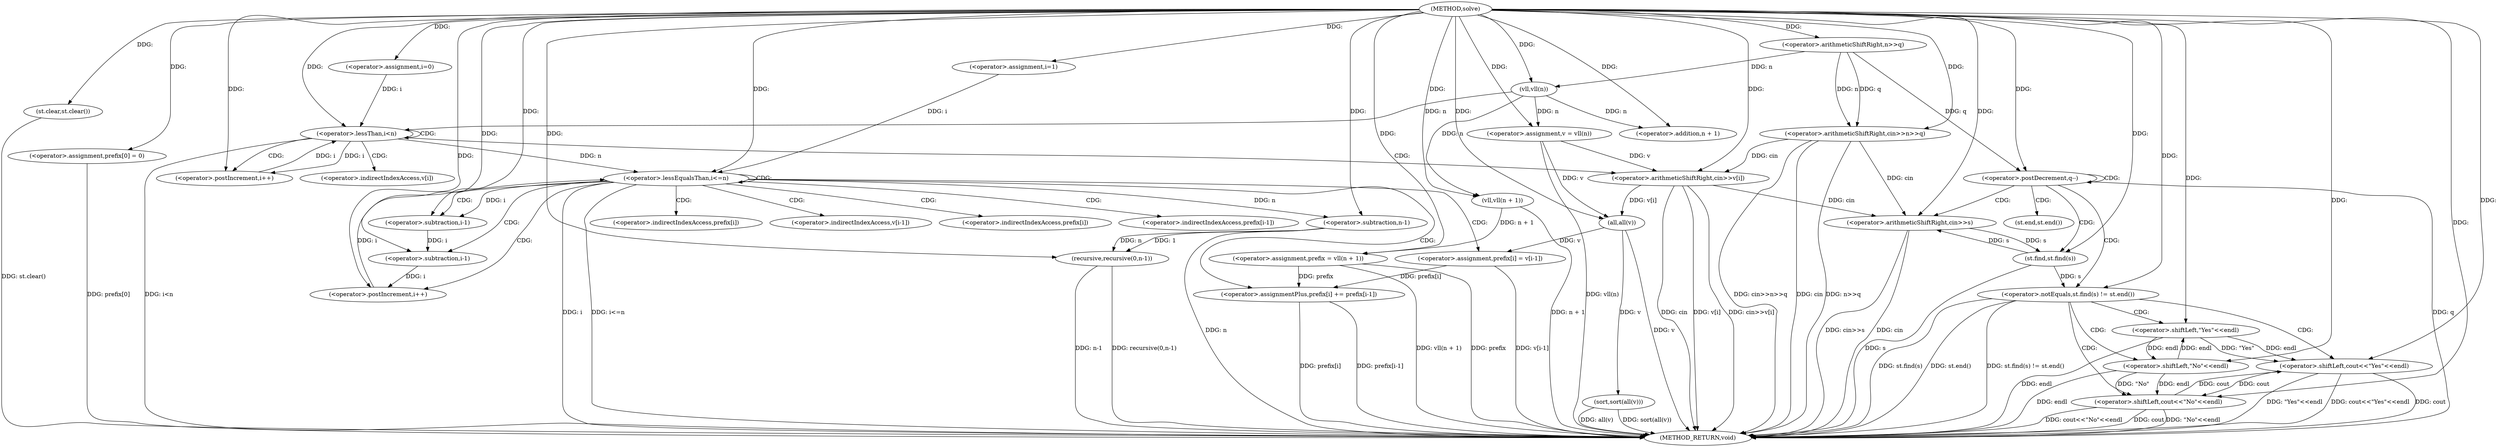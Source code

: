 digraph "solve" {  
"1000188" [label = "(METHOD,solve)" ]
"1000289" [label = "(METHOD_RETURN,void)" ]
"1000190" [label = "(<operator>.arithmeticShiftRight,cin>>n>>q)" ]
"1000195" [label = "(<operator>.assignment,v = vll(n))" ]
"1000199" [label = "(<operator>.assignment,prefix = vll(n + 1))" ]
"1000205" [label = "(st.clear,st.clear())" ]
"1000206" [label = "(<operator>.assignment,prefix[0] = 0)" ]
"1000226" [label = "(sort,sort(all(v)))" ]
"1000258" [label = "(recursive,recursive(0,n-1))" ]
"1000213" [label = "(<operator>.assignment,i=0)" ]
"1000216" [label = "(<operator>.lessThan,i<n)" ]
"1000219" [label = "(<operator>.postIncrement,i++)" ]
"1000221" [label = "(<operator>.arithmeticShiftRight,cin>>v[i])" ]
"1000231" [label = "(<operator>.assignment,i=1)" ]
"1000234" [label = "(<operator>.lessEqualsThan,i<=n)" ]
"1000237" [label = "(<operator>.postIncrement,i++)" ]
"1000264" [label = "(<operator>.postDecrement,q--)" ]
"1000192" [label = "(<operator>.arithmeticShiftRight,n>>q)" ]
"1000197" [label = "(vll,vll(n))" ]
"1000201" [label = "(vll,vll(n + 1))" ]
"1000227" [label = "(all,all(v))" ]
"1000240" [label = "(<operator>.assignment,prefix[i] = v[i-1])" ]
"1000249" [label = "(<operator>.assignmentPlus,prefix[i] += prefix[i-1])" ]
"1000260" [label = "(<operator>.subtraction,n-1)" ]
"1000268" [label = "(<operator>.arithmeticShiftRight,cin>>s)" ]
"1000202" [label = "(<operator>.addition,n + 1)" ]
"1000272" [label = "(<operator>.notEquals,st.find(s) != st.end())" ]
"1000277" [label = "(<operator>.shiftLeft,cout<<\"Yes\"<<endl)" ]
"1000246" [label = "(<operator>.subtraction,i-1)" ]
"1000255" [label = "(<operator>.subtraction,i-1)" ]
"1000273" [label = "(st.find,st.find(s))" ]
"1000284" [label = "(<operator>.shiftLeft,cout<<\"No\"<<endl)" ]
"1000279" [label = "(<operator>.shiftLeft,\"Yes\"<<endl)" ]
"1000286" [label = "(<operator>.shiftLeft,\"No\"<<endl)" ]
"1000223" [label = "(<operator>.indirectIndexAccess,v[i])" ]
"1000241" [label = "(<operator>.indirectIndexAccess,prefix[i])" ]
"1000244" [label = "(<operator>.indirectIndexAccess,v[i-1])" ]
"1000250" [label = "(<operator>.indirectIndexAccess,prefix[i])" ]
"1000253" [label = "(<operator>.indirectIndexAccess,prefix[i-1])" ]
"1000275" [label = "(st.end,st.end())" ]
  "1000190" -> "1000289"  [ label = "DDG: cin"] 
  "1000190" -> "1000289"  [ label = "DDG: n>>q"] 
  "1000190" -> "1000289"  [ label = "DDG: cin>>n>>q"] 
  "1000195" -> "1000289"  [ label = "DDG: vll(n)"] 
  "1000199" -> "1000289"  [ label = "DDG: prefix"] 
  "1000201" -> "1000289"  [ label = "DDG: n + 1"] 
  "1000199" -> "1000289"  [ label = "DDG: vll(n + 1)"] 
  "1000205" -> "1000289"  [ label = "DDG: st.clear()"] 
  "1000206" -> "1000289"  [ label = "DDG: prefix[0]"] 
  "1000216" -> "1000289"  [ label = "DDG: i<n"] 
  "1000227" -> "1000289"  [ label = "DDG: v"] 
  "1000226" -> "1000289"  [ label = "DDG: all(v)"] 
  "1000226" -> "1000289"  [ label = "DDG: sort(all(v))"] 
  "1000234" -> "1000289"  [ label = "DDG: i"] 
  "1000234" -> "1000289"  [ label = "DDG: i<=n"] 
  "1000260" -> "1000289"  [ label = "DDG: n"] 
  "1000258" -> "1000289"  [ label = "DDG: n-1"] 
  "1000258" -> "1000289"  [ label = "DDG: recursive(0,n-1)"] 
  "1000264" -> "1000289"  [ label = "DDG: q"] 
  "1000268" -> "1000289"  [ label = "DDG: cin"] 
  "1000268" -> "1000289"  [ label = "DDG: cin>>s"] 
  "1000273" -> "1000289"  [ label = "DDG: s"] 
  "1000272" -> "1000289"  [ label = "DDG: st.find(s)"] 
  "1000272" -> "1000289"  [ label = "DDG: st.end()"] 
  "1000272" -> "1000289"  [ label = "DDG: st.find(s) != st.end()"] 
  "1000284" -> "1000289"  [ label = "DDG: cout"] 
  "1000286" -> "1000289"  [ label = "DDG: endl"] 
  "1000284" -> "1000289"  [ label = "DDG: \"No\"<<endl"] 
  "1000284" -> "1000289"  [ label = "DDG: cout<<\"No\"<<endl"] 
  "1000277" -> "1000289"  [ label = "DDG: cout"] 
  "1000279" -> "1000289"  [ label = "DDG: endl"] 
  "1000277" -> "1000289"  [ label = "DDG: \"Yes\"<<endl"] 
  "1000277" -> "1000289"  [ label = "DDG: cout<<\"Yes\"<<endl"] 
  "1000240" -> "1000289"  [ label = "DDG: v[i-1]"] 
  "1000249" -> "1000289"  [ label = "DDG: prefix[i]"] 
  "1000249" -> "1000289"  [ label = "DDG: prefix[i-1]"] 
  "1000221" -> "1000289"  [ label = "DDG: cin"] 
  "1000221" -> "1000289"  [ label = "DDG: v[i]"] 
  "1000221" -> "1000289"  [ label = "DDG: cin>>v[i]"] 
  "1000197" -> "1000195"  [ label = "DDG: n"] 
  "1000201" -> "1000199"  [ label = "DDG: n + 1"] 
  "1000188" -> "1000205"  [ label = "DDG: "] 
  "1000188" -> "1000206"  [ label = "DDG: "] 
  "1000188" -> "1000190"  [ label = "DDG: "] 
  "1000192" -> "1000190"  [ label = "DDG: n"] 
  "1000192" -> "1000190"  [ label = "DDG: q"] 
  "1000188" -> "1000195"  [ label = "DDG: "] 
  "1000188" -> "1000199"  [ label = "DDG: "] 
  "1000188" -> "1000213"  [ label = "DDG: "] 
  "1000227" -> "1000226"  [ label = "DDG: v"] 
  "1000188" -> "1000231"  [ label = "DDG: "] 
  "1000188" -> "1000258"  [ label = "DDG: "] 
  "1000260" -> "1000258"  [ label = "DDG: n"] 
  "1000260" -> "1000258"  [ label = "DDG: 1"] 
  "1000188" -> "1000192"  [ label = "DDG: "] 
  "1000192" -> "1000197"  [ label = "DDG: n"] 
  "1000188" -> "1000197"  [ label = "DDG: "] 
  "1000197" -> "1000201"  [ label = "DDG: n"] 
  "1000188" -> "1000201"  [ label = "DDG: "] 
  "1000213" -> "1000216"  [ label = "DDG: i"] 
  "1000219" -> "1000216"  [ label = "DDG: i"] 
  "1000188" -> "1000216"  [ label = "DDG: "] 
  "1000197" -> "1000216"  [ label = "DDG: n"] 
  "1000216" -> "1000219"  [ label = "DDG: i"] 
  "1000188" -> "1000219"  [ label = "DDG: "] 
  "1000190" -> "1000221"  [ label = "DDG: cin"] 
  "1000188" -> "1000221"  [ label = "DDG: "] 
  "1000195" -> "1000221"  [ label = "DDG: v"] 
  "1000195" -> "1000227"  [ label = "DDG: v"] 
  "1000221" -> "1000227"  [ label = "DDG: v[i]"] 
  "1000188" -> "1000227"  [ label = "DDG: "] 
  "1000231" -> "1000234"  [ label = "DDG: i"] 
  "1000237" -> "1000234"  [ label = "DDG: i"] 
  "1000188" -> "1000234"  [ label = "DDG: "] 
  "1000216" -> "1000234"  [ label = "DDG: n"] 
  "1000255" -> "1000237"  [ label = "DDG: i"] 
  "1000188" -> "1000237"  [ label = "DDG: "] 
  "1000227" -> "1000240"  [ label = "DDG: v"] 
  "1000199" -> "1000249"  [ label = "DDG: prefix"] 
  "1000234" -> "1000260"  [ label = "DDG: n"] 
  "1000188" -> "1000260"  [ label = "DDG: "] 
  "1000192" -> "1000264"  [ label = "DDG: q"] 
  "1000188" -> "1000264"  [ label = "DDG: "] 
  "1000197" -> "1000202"  [ label = "DDG: n"] 
  "1000188" -> "1000202"  [ label = "DDG: "] 
  "1000240" -> "1000249"  [ label = "DDG: prefix[i]"] 
  "1000190" -> "1000268"  [ label = "DDG: cin"] 
  "1000221" -> "1000268"  [ label = "DDG: cin"] 
  "1000188" -> "1000268"  [ label = "DDG: "] 
  "1000273" -> "1000268"  [ label = "DDG: s"] 
  "1000273" -> "1000272"  [ label = "DDG: s"] 
  "1000188" -> "1000272"  [ label = "DDG: "] 
  "1000234" -> "1000246"  [ label = "DDG: i"] 
  "1000188" -> "1000246"  [ label = "DDG: "] 
  "1000246" -> "1000255"  [ label = "DDG: i"] 
  "1000188" -> "1000255"  [ label = "DDG: "] 
  "1000268" -> "1000273"  [ label = "DDG: s"] 
  "1000188" -> "1000273"  [ label = "DDG: "] 
  "1000284" -> "1000277"  [ label = "DDG: cout"] 
  "1000188" -> "1000277"  [ label = "DDG: "] 
  "1000279" -> "1000277"  [ label = "DDG: endl"] 
  "1000279" -> "1000277"  [ label = "DDG: \"Yes\""] 
  "1000188" -> "1000279"  [ label = "DDG: "] 
  "1000286" -> "1000279"  [ label = "DDG: endl"] 
  "1000277" -> "1000284"  [ label = "DDG: cout"] 
  "1000188" -> "1000284"  [ label = "DDG: "] 
  "1000286" -> "1000284"  [ label = "DDG: \"No\""] 
  "1000286" -> "1000284"  [ label = "DDG: endl"] 
  "1000188" -> "1000286"  [ label = "DDG: "] 
  "1000279" -> "1000286"  [ label = "DDG: endl"] 
  "1000216" -> "1000221"  [ label = "CDG: "] 
  "1000216" -> "1000216"  [ label = "CDG: "] 
  "1000216" -> "1000219"  [ label = "CDG: "] 
  "1000216" -> "1000223"  [ label = "CDG: "] 
  "1000234" -> "1000246"  [ label = "CDG: "] 
  "1000234" -> "1000255"  [ label = "CDG: "] 
  "1000234" -> "1000244"  [ label = "CDG: "] 
  "1000234" -> "1000234"  [ label = "CDG: "] 
  "1000234" -> "1000253"  [ label = "CDG: "] 
  "1000234" -> "1000237"  [ label = "CDG: "] 
  "1000234" -> "1000250"  [ label = "CDG: "] 
  "1000234" -> "1000249"  [ label = "CDG: "] 
  "1000234" -> "1000241"  [ label = "CDG: "] 
  "1000234" -> "1000240"  [ label = "CDG: "] 
  "1000264" -> "1000268"  [ label = "CDG: "] 
  "1000264" -> "1000272"  [ label = "CDG: "] 
  "1000264" -> "1000264"  [ label = "CDG: "] 
  "1000264" -> "1000273"  [ label = "CDG: "] 
  "1000264" -> "1000275"  [ label = "CDG: "] 
  "1000272" -> "1000286"  [ label = "CDG: "] 
  "1000272" -> "1000277"  [ label = "CDG: "] 
  "1000272" -> "1000284"  [ label = "CDG: "] 
  "1000272" -> "1000279"  [ label = "CDG: "] 
}
